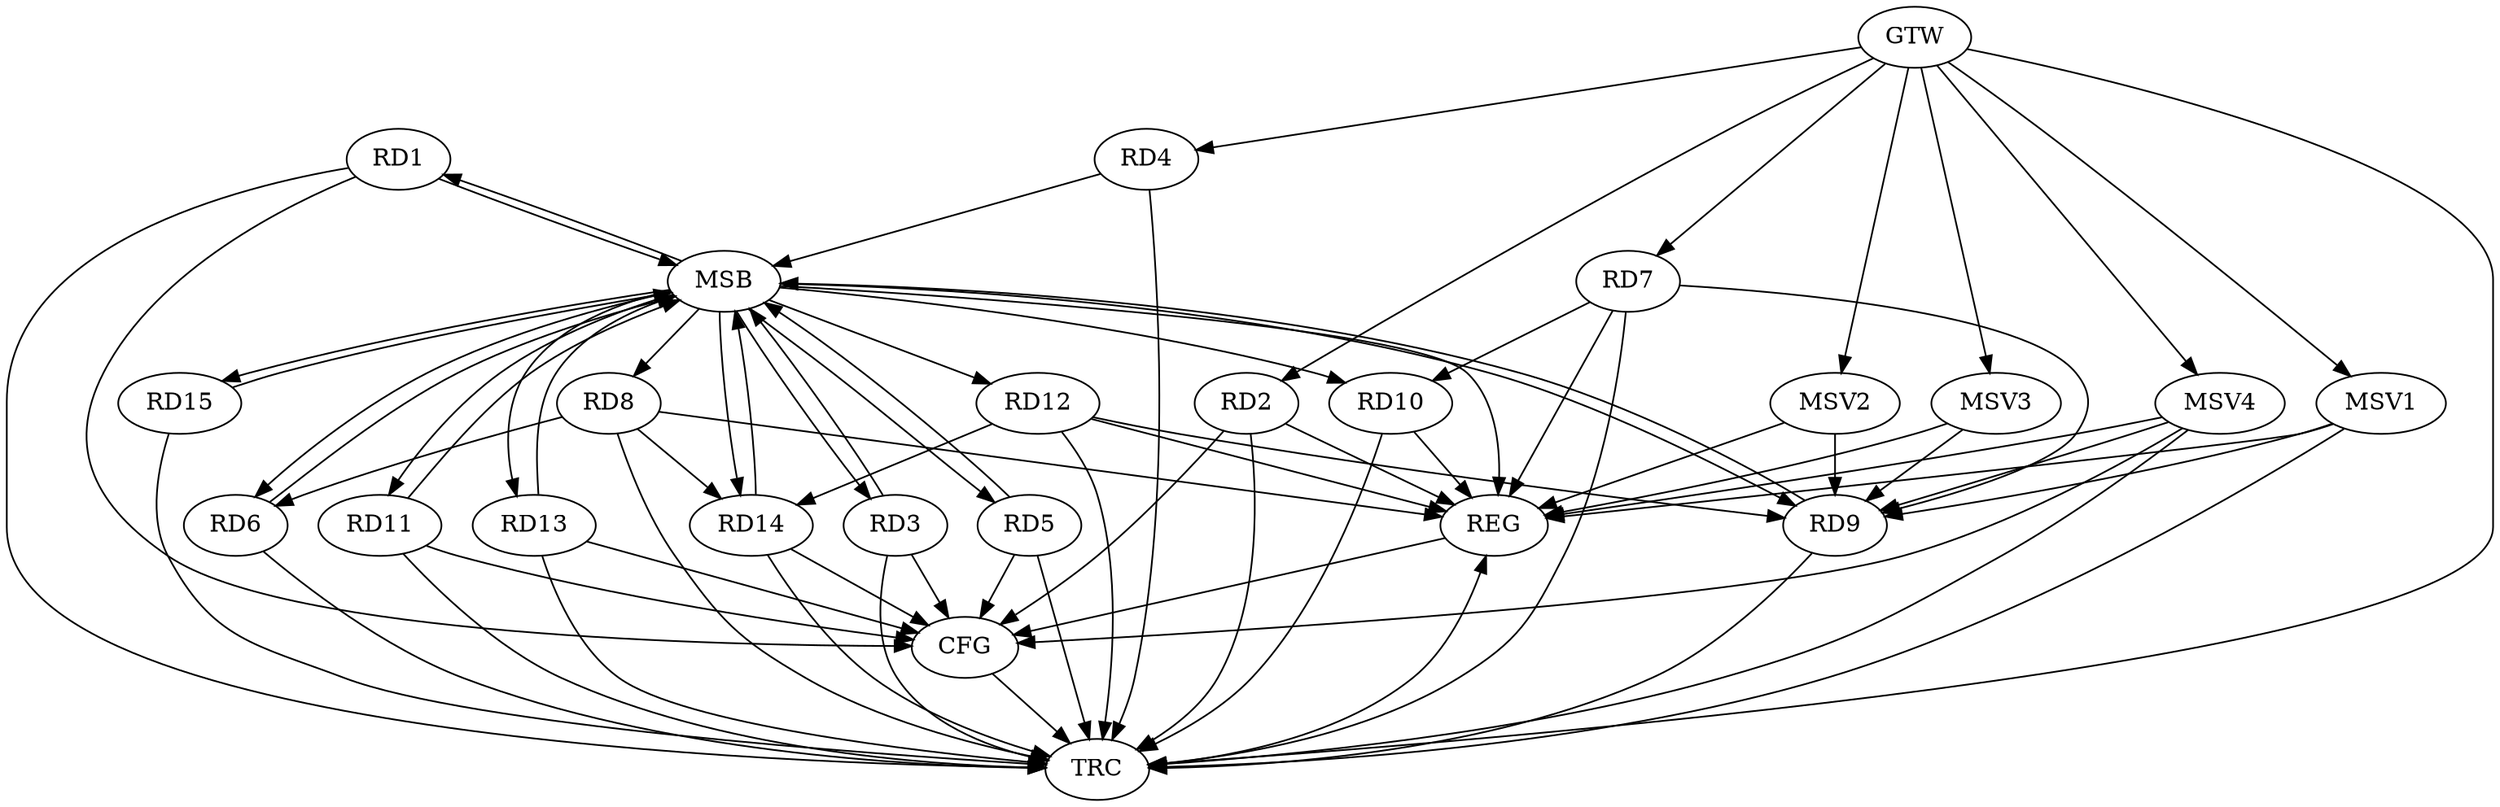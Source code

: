 strict digraph G {
  RD1 [ label="RD1" ];
  RD2 [ label="RD2" ];
  RD3 [ label="RD3" ];
  RD4 [ label="RD4" ];
  RD5 [ label="RD5" ];
  RD6 [ label="RD6" ];
  RD7 [ label="RD7" ];
  RD8 [ label="RD8" ];
  RD9 [ label="RD9" ];
  RD10 [ label="RD10" ];
  RD11 [ label="RD11" ];
  RD12 [ label="RD12" ];
  RD13 [ label="RD13" ];
  RD14 [ label="RD14" ];
  RD15 [ label="RD15" ];
  GTW [ label="GTW" ];
  REG [ label="REG" ];
  MSB [ label="MSB" ];
  CFG [ label="CFG" ];
  TRC [ label="TRC" ];
  MSV1 [ label="MSV1" ];
  MSV2 [ label="MSV2" ];
  MSV3 [ label="MSV3" ];
  MSV4 [ label="MSV4" ];
  RD8 -> RD6;
  RD7 -> RD9;
  RD7 -> RD10;
  RD8 -> RD14;
  RD12 -> RD9;
  RD12 -> RD14;
  GTW -> RD2;
  GTW -> RD4;
  GTW -> RD7;
  RD2 -> REG;
  RD7 -> REG;
  RD8 -> REG;
  RD10 -> REG;
  RD12 -> REG;
  RD1 -> MSB;
  MSB -> RD3;
  MSB -> RD8;
  MSB -> REG;
  RD3 -> MSB;
  MSB -> RD6;
  MSB -> RD13;
  RD4 -> MSB;
  RD5 -> MSB;
  MSB -> RD15;
  RD6 -> MSB;
  RD9 -> MSB;
  MSB -> RD1;
  MSB -> RD14;
  RD11 -> MSB;
  MSB -> RD9;
  MSB -> RD10;
  MSB -> RD12;
  RD13 -> MSB;
  MSB -> RD5;
  RD14 -> MSB;
  RD15 -> MSB;
  MSB -> RD11;
  RD11 -> CFG;
  RD1 -> CFG;
  RD5 -> CFG;
  RD13 -> CFG;
  RD14 -> CFG;
  RD3 -> CFG;
  RD2 -> CFG;
  REG -> CFG;
  RD1 -> TRC;
  RD2 -> TRC;
  RD3 -> TRC;
  RD4 -> TRC;
  RD5 -> TRC;
  RD6 -> TRC;
  RD7 -> TRC;
  RD8 -> TRC;
  RD9 -> TRC;
  RD10 -> TRC;
  RD11 -> TRC;
  RD12 -> TRC;
  RD13 -> TRC;
  RD14 -> TRC;
  RD15 -> TRC;
  GTW -> TRC;
  CFG -> TRC;
  TRC -> REG;
  MSV1 -> RD9;
  GTW -> MSV1;
  MSV1 -> REG;
  MSV1 -> TRC;
  MSV2 -> RD9;
  GTW -> MSV2;
  MSV2 -> REG;
  MSV3 -> RD9;
  MSV4 -> RD9;
  GTW -> MSV3;
  MSV3 -> REG;
  GTW -> MSV4;
  MSV4 -> REG;
  MSV4 -> TRC;
  MSV4 -> CFG;
}
